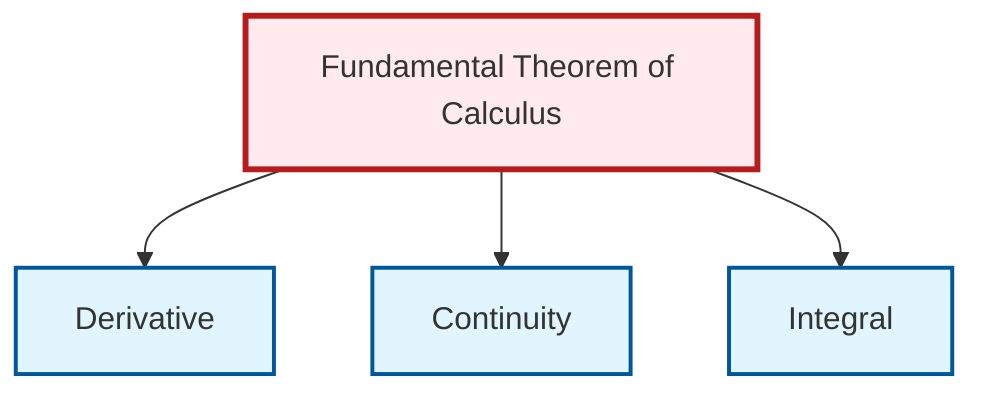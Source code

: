 graph TD
    classDef definition fill:#e1f5fe,stroke:#01579b,stroke-width:2px
    classDef theorem fill:#f3e5f5,stroke:#4a148c,stroke-width:2px
    classDef axiom fill:#fff3e0,stroke:#e65100,stroke-width:2px
    classDef example fill:#e8f5e9,stroke:#1b5e20,stroke-width:2px
    classDef current fill:#ffebee,stroke:#b71c1c,stroke-width:3px
    def-continuity["Continuity"]:::definition
    def-integral["Integral"]:::definition
    thm-fundamental-calculus["Fundamental Theorem of Calculus"]:::theorem
    def-derivative["Derivative"]:::definition
    thm-fundamental-calculus --> def-derivative
    thm-fundamental-calculus --> def-continuity
    thm-fundamental-calculus --> def-integral
    class thm-fundamental-calculus current